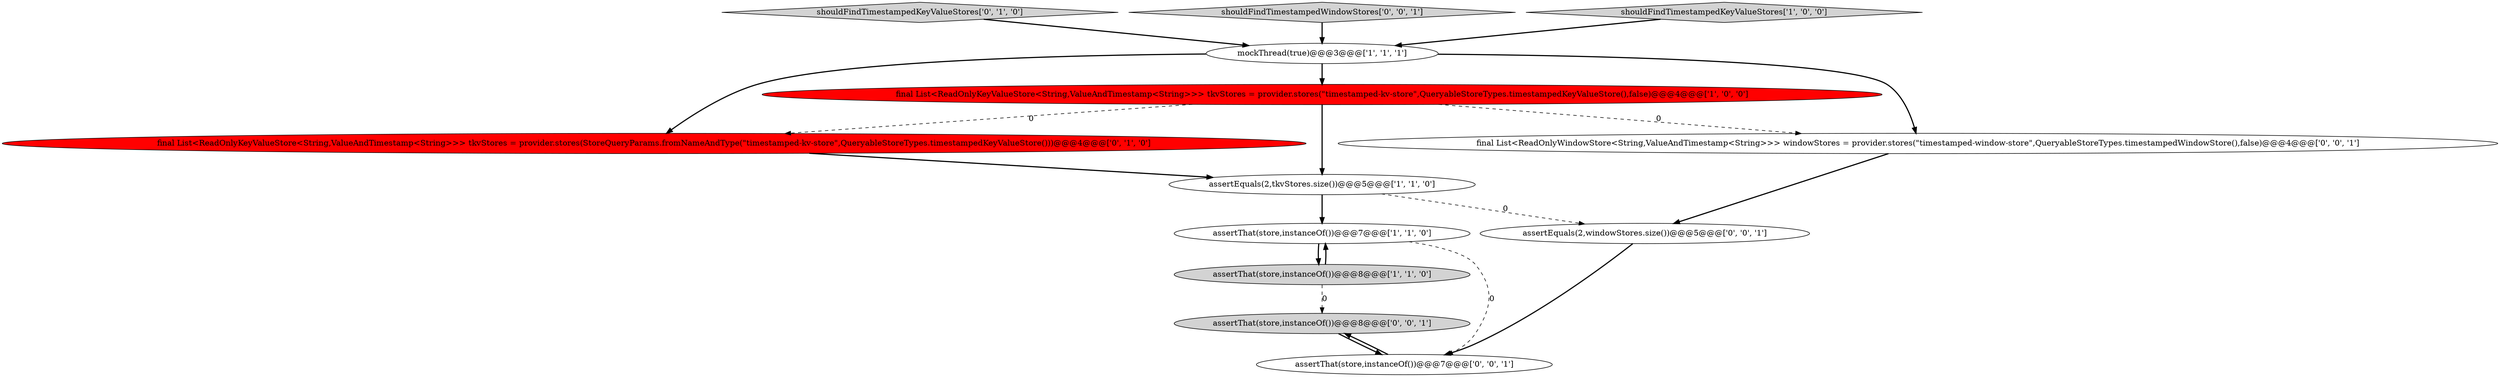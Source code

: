 digraph {
11 [style = filled, label = "assertThat(store,instanceOf())@@@8@@@['0', '0', '1']", fillcolor = lightgray, shape = ellipse image = "AAA0AAABBB3BBB"];
5 [style = filled, label = "assertEquals(2,tkvStores.size())@@@5@@@['1', '1', '0']", fillcolor = white, shape = ellipse image = "AAA0AAABBB1BBB"];
6 [style = filled, label = "final List<ReadOnlyKeyValueStore<String,ValueAndTimestamp<String>>> tkvStores = provider.stores(StoreQueryParams.fromNameAndType(\"timestamped-kv-store\",QueryableStoreTypes.timestampedKeyValueStore()))@@@4@@@['0', '1', '0']", fillcolor = red, shape = ellipse image = "AAA1AAABBB2BBB"];
7 [style = filled, label = "shouldFindTimestampedKeyValueStores['0', '1', '0']", fillcolor = lightgray, shape = diamond image = "AAA0AAABBB2BBB"];
8 [style = filled, label = "shouldFindTimestampedWindowStores['0', '0', '1']", fillcolor = lightgray, shape = diamond image = "AAA0AAABBB3BBB"];
9 [style = filled, label = "assertThat(store,instanceOf())@@@7@@@['0', '0', '1']", fillcolor = white, shape = ellipse image = "AAA0AAABBB3BBB"];
0 [style = filled, label = "assertThat(store,instanceOf())@@@8@@@['1', '1', '0']", fillcolor = lightgray, shape = ellipse image = "AAA0AAABBB1BBB"];
10 [style = filled, label = "assertEquals(2,windowStores.size())@@@5@@@['0', '0', '1']", fillcolor = white, shape = ellipse image = "AAA0AAABBB3BBB"];
1 [style = filled, label = "final List<ReadOnlyKeyValueStore<String,ValueAndTimestamp<String>>> tkvStores = provider.stores(\"timestamped-kv-store\",QueryableStoreTypes.timestampedKeyValueStore(),false)@@@4@@@['1', '0', '0']", fillcolor = red, shape = ellipse image = "AAA1AAABBB1BBB"];
12 [style = filled, label = "final List<ReadOnlyWindowStore<String,ValueAndTimestamp<String>>> windowStores = provider.stores(\"timestamped-window-store\",QueryableStoreTypes.timestampedWindowStore(),false)@@@4@@@['0', '0', '1']", fillcolor = white, shape = ellipse image = "AAA0AAABBB3BBB"];
4 [style = filled, label = "mockThread(true)@@@3@@@['1', '1', '1']", fillcolor = white, shape = ellipse image = "AAA0AAABBB1BBB"];
2 [style = filled, label = "assertThat(store,instanceOf())@@@7@@@['1', '1', '0']", fillcolor = white, shape = ellipse image = "AAA0AAABBB1BBB"];
3 [style = filled, label = "shouldFindTimestampedKeyValueStores['1', '0', '0']", fillcolor = lightgray, shape = diamond image = "AAA0AAABBB1BBB"];
1->5 [style = bold, label=""];
4->12 [style = bold, label=""];
1->12 [style = dashed, label="0"];
6->5 [style = bold, label=""];
5->2 [style = bold, label=""];
4->1 [style = bold, label=""];
2->0 [style = bold, label=""];
12->10 [style = bold, label=""];
10->9 [style = bold, label=""];
8->4 [style = bold, label=""];
7->4 [style = bold, label=""];
9->11 [style = bold, label=""];
0->11 [style = dashed, label="0"];
5->10 [style = dashed, label="0"];
11->9 [style = bold, label=""];
2->9 [style = dashed, label="0"];
4->6 [style = bold, label=""];
3->4 [style = bold, label=""];
1->6 [style = dashed, label="0"];
0->2 [style = bold, label=""];
}
